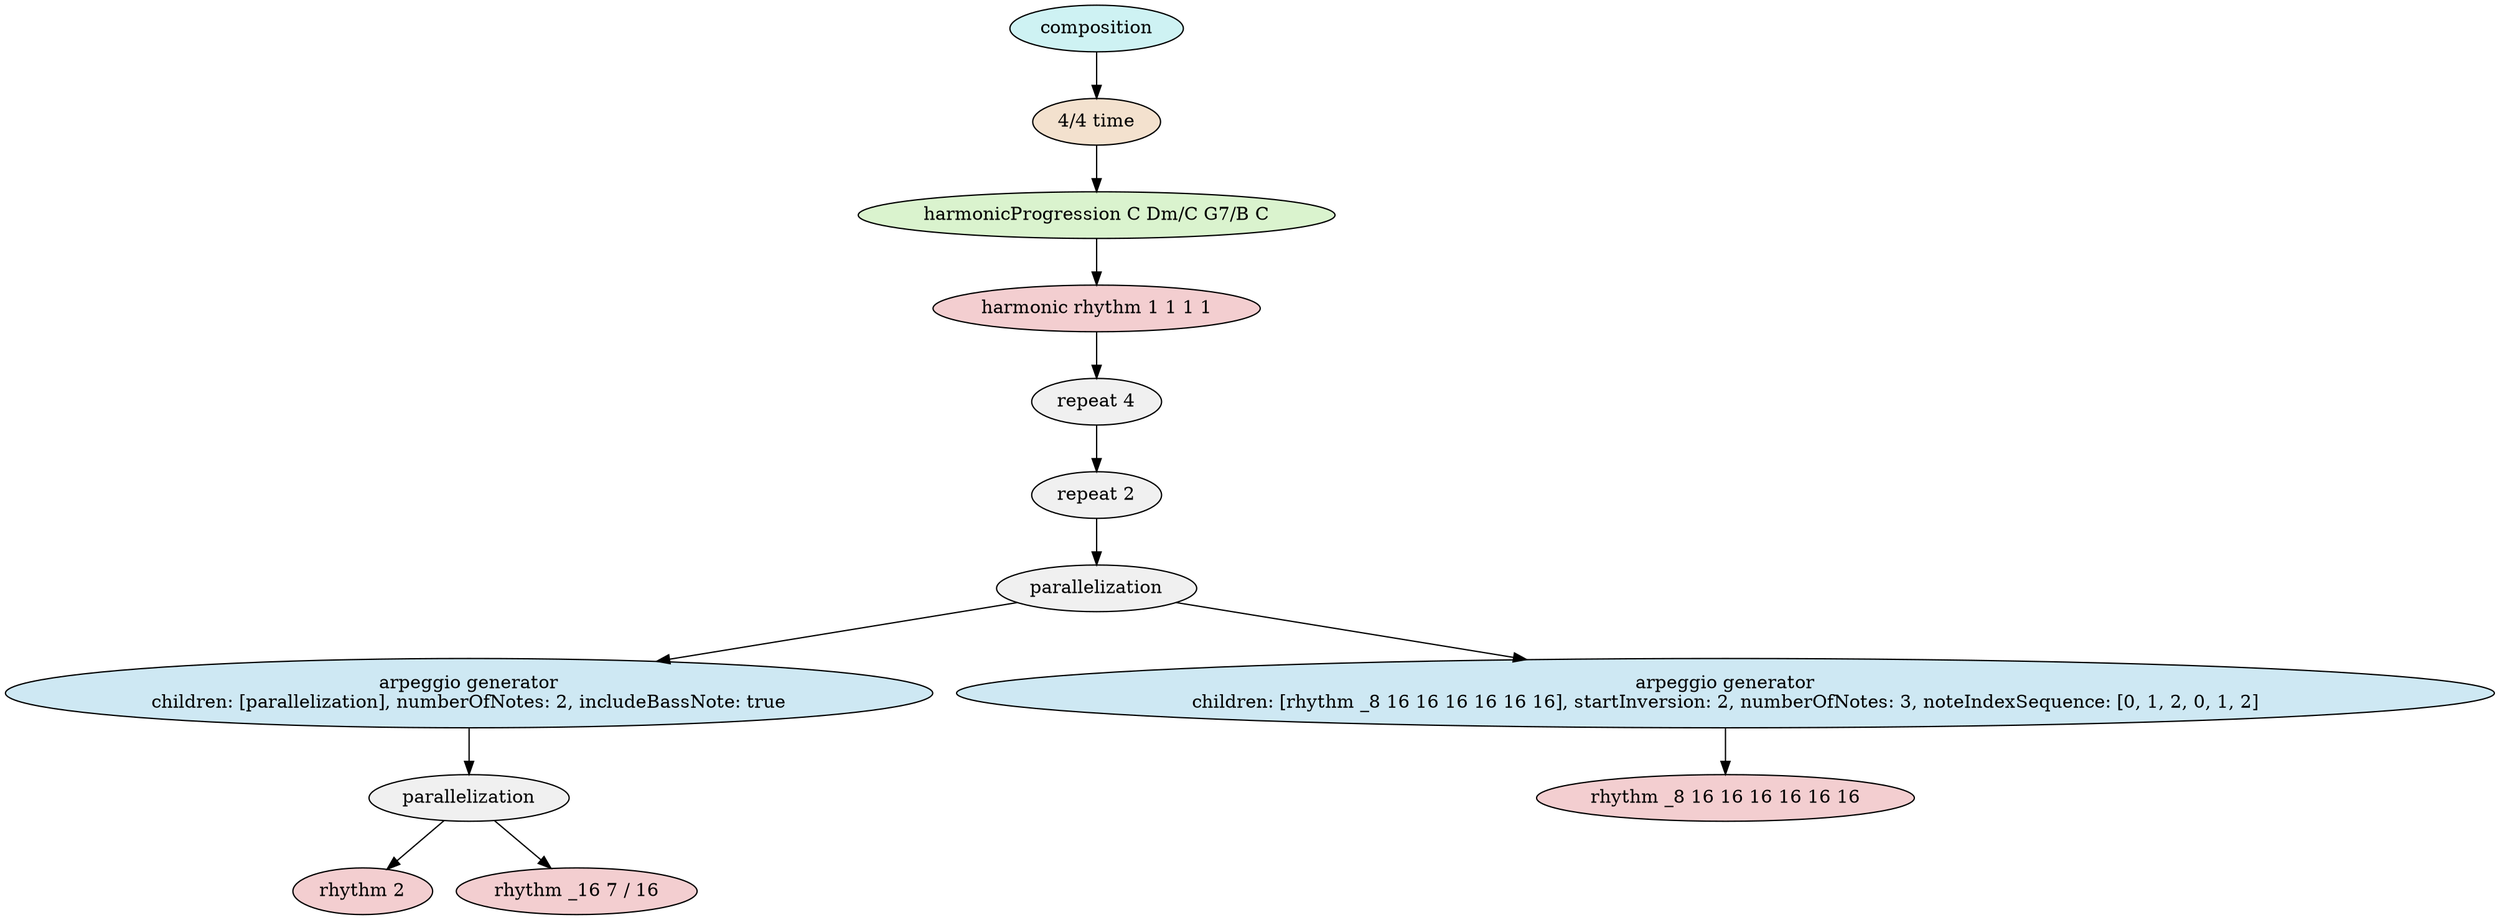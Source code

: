 digraph compositionModel {
    graph [ordering="out"];
    n0 [fillcolor="#cef2f3",style="filled",label="composition"];
    n1 [fillcolor="#f3e1ce",style="filled",label="4/4 time"];
    n0 -> n1;
    n2 [fillcolor="#daf3ce",style="filled",label="harmonicProgression C Dm/C G7/B C"];
    n1 -> n2;
    n3 [fillcolor="#f3ced0",style="filled",label="harmonic rhythm 1 1 1 1"];
    n2 -> n3;
    n4 [fillcolor="#f0f0f0",style="filled",label="repeat 4"];
    n3 -> n4;
    n5 [fillcolor="#f0f0f0",style="filled",label="repeat 2"];
    n4 -> n5;
    n6 [fillcolor="#f0f0f0",style="filled",label="parallelization"];
    n5 -> n6;
    n7 [fillcolor="#cee8f3",style="filled",label="arpeggio generator
children: [parallelization], numberOfNotes: 2, includeBassNote: true"];
    n6 -> n7;
    n8 [fillcolor="#f0f0f0",style="filled",label="parallelization"];
    n7 -> n8;
    n9 [fillcolor="#f3ced0",style="filled",label="rhythm 2"];
    n8 -> n9;
    n10 [fillcolor="#f3ced0",style="filled",label="rhythm _16 7 / 16"];
    n8 -> n10;
    n11 [fillcolor="#cee8f3",style="filled",label="arpeggio generator
children: [rhythm _8 16 16 16 16 16 16], startInversion: 2, numberOfNotes: 3, noteIndexSequence: [0, 1, 2, 0, 1, 2]"];
    n6 -> n11;
    n12 [fillcolor="#f3ced0",style="filled",label="rhythm _8 16 16 16 16 16 16"];
    n11 -> n12;
}